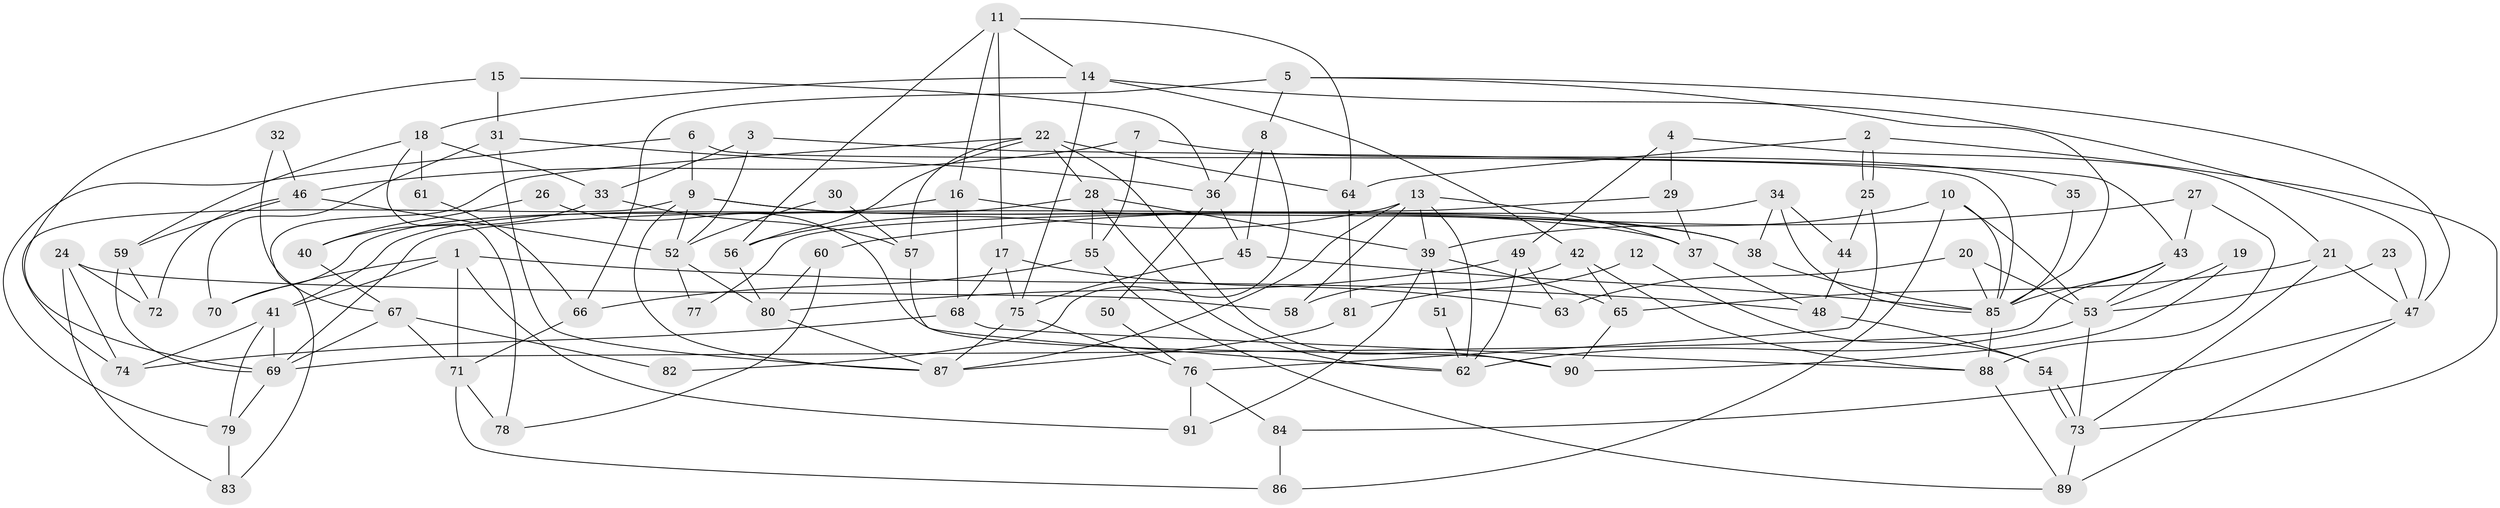 // coarse degree distribution, {7: 0.05172413793103448, 4: 0.1724137931034483, 6: 0.15517241379310345, 3: 0.1724137931034483, 8: 0.10344827586206896, 10: 0.017241379310344827, 9: 0.034482758620689655, 2: 0.13793103448275862, 5: 0.15517241379310345}
// Generated by graph-tools (version 1.1) at 2025/23/03/03/25 07:23:56]
// undirected, 91 vertices, 182 edges
graph export_dot {
graph [start="1"]
  node [color=gray90,style=filled];
  1;
  2;
  3;
  4;
  5;
  6;
  7;
  8;
  9;
  10;
  11;
  12;
  13;
  14;
  15;
  16;
  17;
  18;
  19;
  20;
  21;
  22;
  23;
  24;
  25;
  26;
  27;
  28;
  29;
  30;
  31;
  32;
  33;
  34;
  35;
  36;
  37;
  38;
  39;
  40;
  41;
  42;
  43;
  44;
  45;
  46;
  47;
  48;
  49;
  50;
  51;
  52;
  53;
  54;
  55;
  56;
  57;
  58;
  59;
  60;
  61;
  62;
  63;
  64;
  65;
  66;
  67;
  68;
  69;
  70;
  71;
  72;
  73;
  74;
  75;
  76;
  77;
  78;
  79;
  80;
  81;
  82;
  83;
  84;
  85;
  86;
  87;
  88;
  89;
  90;
  91;
  1 -- 41;
  1 -- 71;
  1 -- 48;
  1 -- 70;
  1 -- 91;
  2 -- 73;
  2 -- 25;
  2 -- 25;
  2 -- 64;
  3 -- 52;
  3 -- 43;
  3 -- 33;
  4 -- 21;
  4 -- 49;
  4 -- 29;
  5 -- 47;
  5 -- 85;
  5 -- 8;
  5 -- 66;
  6 -- 9;
  6 -- 85;
  6 -- 79;
  7 -- 55;
  7 -- 46;
  7 -- 35;
  8 -- 45;
  8 -- 36;
  8 -- 82;
  9 -- 38;
  9 -- 87;
  9 -- 37;
  9 -- 52;
  9 -- 74;
  10 -- 85;
  10 -- 39;
  10 -- 53;
  10 -- 86;
  11 -- 17;
  11 -- 14;
  11 -- 16;
  11 -- 56;
  11 -- 64;
  12 -- 54;
  12 -- 81;
  13 -- 58;
  13 -- 56;
  13 -- 37;
  13 -- 39;
  13 -- 62;
  13 -- 87;
  14 -- 75;
  14 -- 47;
  14 -- 18;
  14 -- 42;
  15 -- 36;
  15 -- 69;
  15 -- 31;
  16 -- 70;
  16 -- 38;
  16 -- 68;
  17 -- 75;
  17 -- 63;
  17 -- 68;
  18 -- 33;
  18 -- 59;
  18 -- 61;
  18 -- 78;
  19 -- 53;
  19 -- 90;
  20 -- 85;
  20 -- 53;
  20 -- 63;
  21 -- 73;
  21 -- 65;
  21 -- 47;
  22 -- 56;
  22 -- 64;
  22 -- 28;
  22 -- 57;
  22 -- 83;
  22 -- 90;
  23 -- 47;
  23 -- 53;
  24 -- 83;
  24 -- 74;
  24 -- 58;
  24 -- 72;
  25 -- 44;
  25 -- 76;
  26 -- 90;
  26 -- 40;
  27 -- 43;
  27 -- 88;
  27 -- 60;
  28 -- 41;
  28 -- 39;
  28 -- 55;
  28 -- 62;
  29 -- 37;
  29 -- 77;
  30 -- 52;
  30 -- 57;
  31 -- 36;
  31 -- 70;
  31 -- 87;
  32 -- 46;
  32 -- 67;
  33 -- 57;
  33 -- 40;
  34 -- 38;
  34 -- 85;
  34 -- 44;
  34 -- 69;
  35 -- 85;
  36 -- 45;
  36 -- 50;
  37 -- 48;
  38 -- 85;
  39 -- 51;
  39 -- 65;
  39 -- 91;
  40 -- 67;
  41 -- 79;
  41 -- 74;
  41 -- 69;
  42 -- 88;
  42 -- 58;
  42 -- 65;
  43 -- 53;
  43 -- 69;
  43 -- 85;
  44 -- 48;
  45 -- 75;
  45 -- 85;
  46 -- 72;
  46 -- 59;
  46 -- 52;
  47 -- 84;
  47 -- 89;
  48 -- 54;
  49 -- 62;
  49 -- 80;
  49 -- 63;
  50 -- 76;
  51 -- 62;
  52 -- 77;
  52 -- 80;
  53 -- 62;
  53 -- 73;
  54 -- 73;
  54 -- 73;
  55 -- 89;
  55 -- 66;
  56 -- 80;
  57 -- 62;
  59 -- 69;
  59 -- 72;
  60 -- 80;
  60 -- 78;
  61 -- 66;
  64 -- 81;
  65 -- 90;
  66 -- 71;
  67 -- 69;
  67 -- 71;
  67 -- 82;
  68 -- 74;
  68 -- 88;
  69 -- 79;
  71 -- 78;
  71 -- 86;
  73 -- 89;
  75 -- 76;
  75 -- 87;
  76 -- 91;
  76 -- 84;
  79 -- 83;
  80 -- 87;
  81 -- 87;
  84 -- 86;
  85 -- 88;
  88 -- 89;
}
